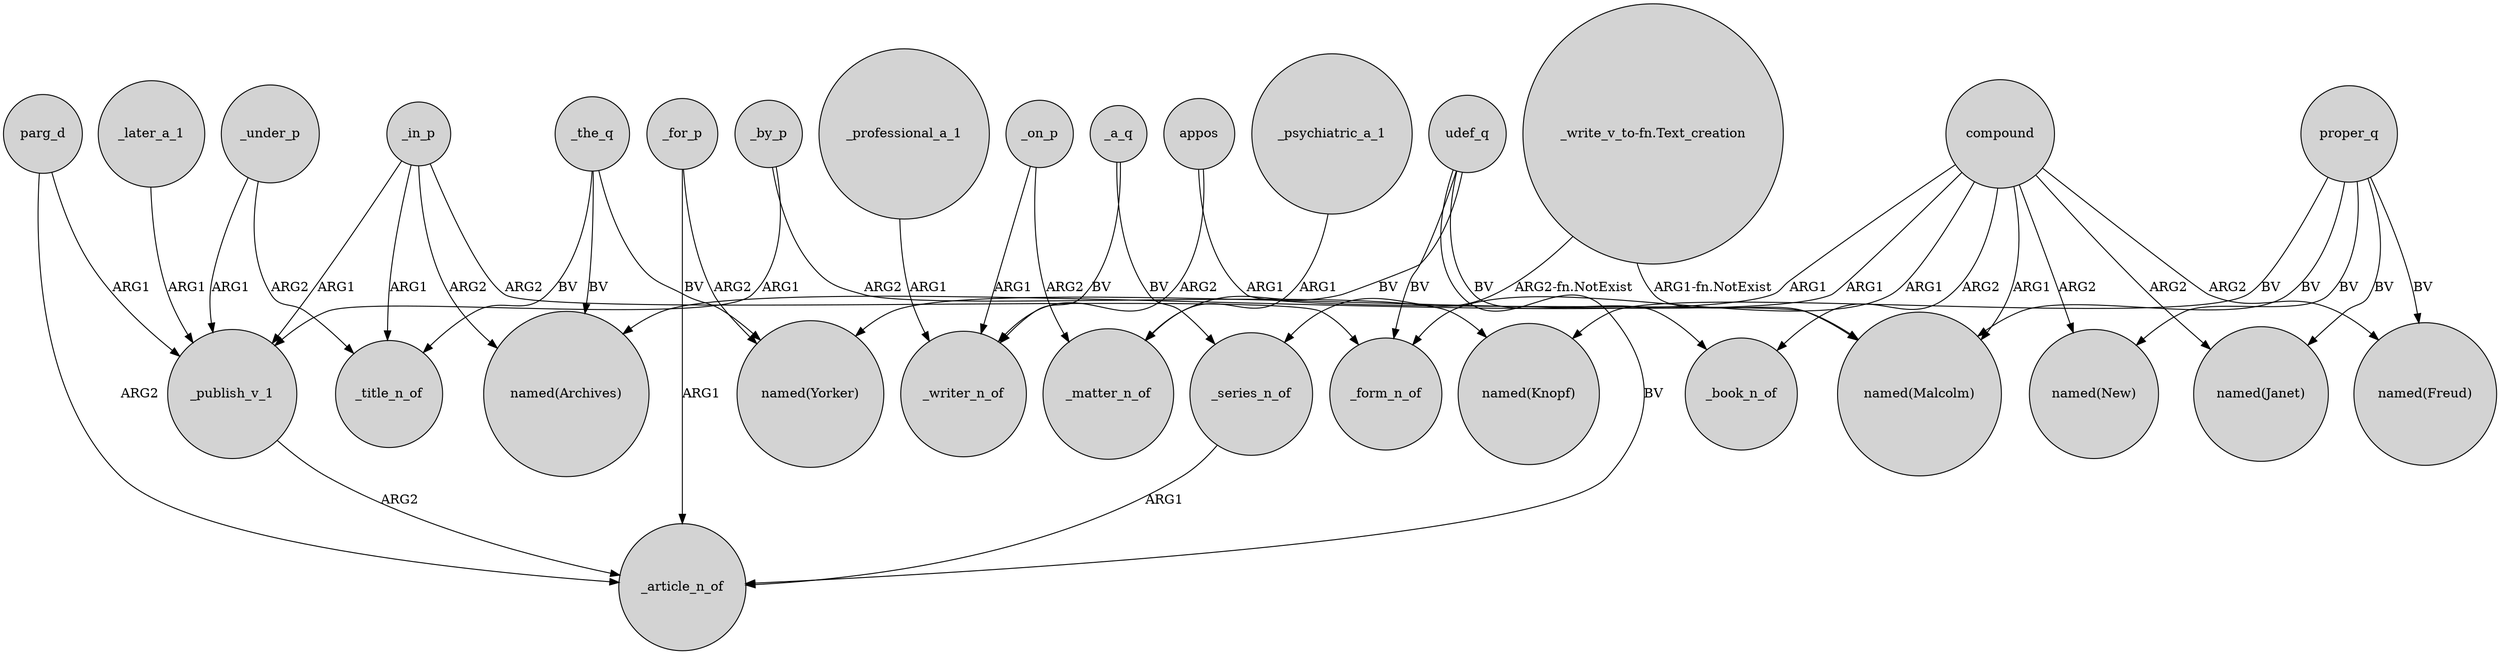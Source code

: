 digraph {
	node [shape=circle style=filled]
	_the_q -> _title_n_of [label=BV]
	_psychiatric_a_1 -> _matter_n_of [label=ARG1]
	appos -> _writer_n_of [label=ARG2]
	proper_q -> "named(Malcolm)" [label=BV]
	parg_d -> _article_n_of [label=ARG2]
	compound -> "named(New)" [label=ARG2]
	_a_q -> _writer_n_of [label=BV]
	_in_p -> _publish_v_1 [label=ARG1]
	_by_p -> "named(Knopf)" [label=ARG2]
	_under_p -> _publish_v_1 [label=ARG1]
	appos -> "named(Malcolm)" [label=ARG1]
	proper_q -> "named(New)" [label=BV]
	proper_q -> "named(Knopf)" [label=BV]
	compound -> "named(Freud)" [label=ARG2]
	compound -> "named(Yorker)" [label=ARG1]
	"_write_v_to-fn.Text_creation" -> _series_n_of [label="ARG2-fn.NotExist"]
	compound -> "named(Archives)" [label=ARG1]
	_the_q -> "named(Yorker)" [label=BV]
	_the_q -> "named(Archives)" [label=BV]
	proper_q -> "named(Janet)" [label=BV]
	_in_p -> "named(Archives)" [label=ARG2]
	_for_p -> "named(Yorker)" [label=ARG2]
	udef_q -> _matter_n_of [label=BV]
	_publish_v_1 -> _article_n_of [label=ARG2]
	parg_d -> _publish_v_1 [label=ARG1]
	_series_n_of -> _article_n_of [label=ARG1]
	_a_q -> _series_n_of [label=BV]
	_in_p -> _form_n_of [label=ARG2]
	_on_p -> _matter_n_of [label=ARG2]
	_under_p -> _title_n_of [label=ARG2]
	_by_p -> _publish_v_1 [label=ARG1]
	_for_p -> _article_n_of [label=ARG1]
	_in_p -> _title_n_of [label=ARG1]
	udef_q -> _article_n_of [label=BV]
	udef_q -> _form_n_of [label=BV]
	compound -> "named(Malcolm)" [label=ARG1]
	proper_q -> "named(Freud)" [label=BV]
	"_write_v_to-fn.Text_creation" -> "named(Malcolm)" [label="ARG1-fn.NotExist"]
	compound -> _form_n_of [label=ARG1]
	_later_a_1 -> _publish_v_1 [label=ARG1]
	_professional_a_1 -> _writer_n_of [label=ARG1]
	compound -> _book_n_of [label=ARG2]
	udef_q -> _book_n_of [label=BV]
	compound -> "named(Janet)" [label=ARG2]
	_on_p -> _writer_n_of [label=ARG1]
}
